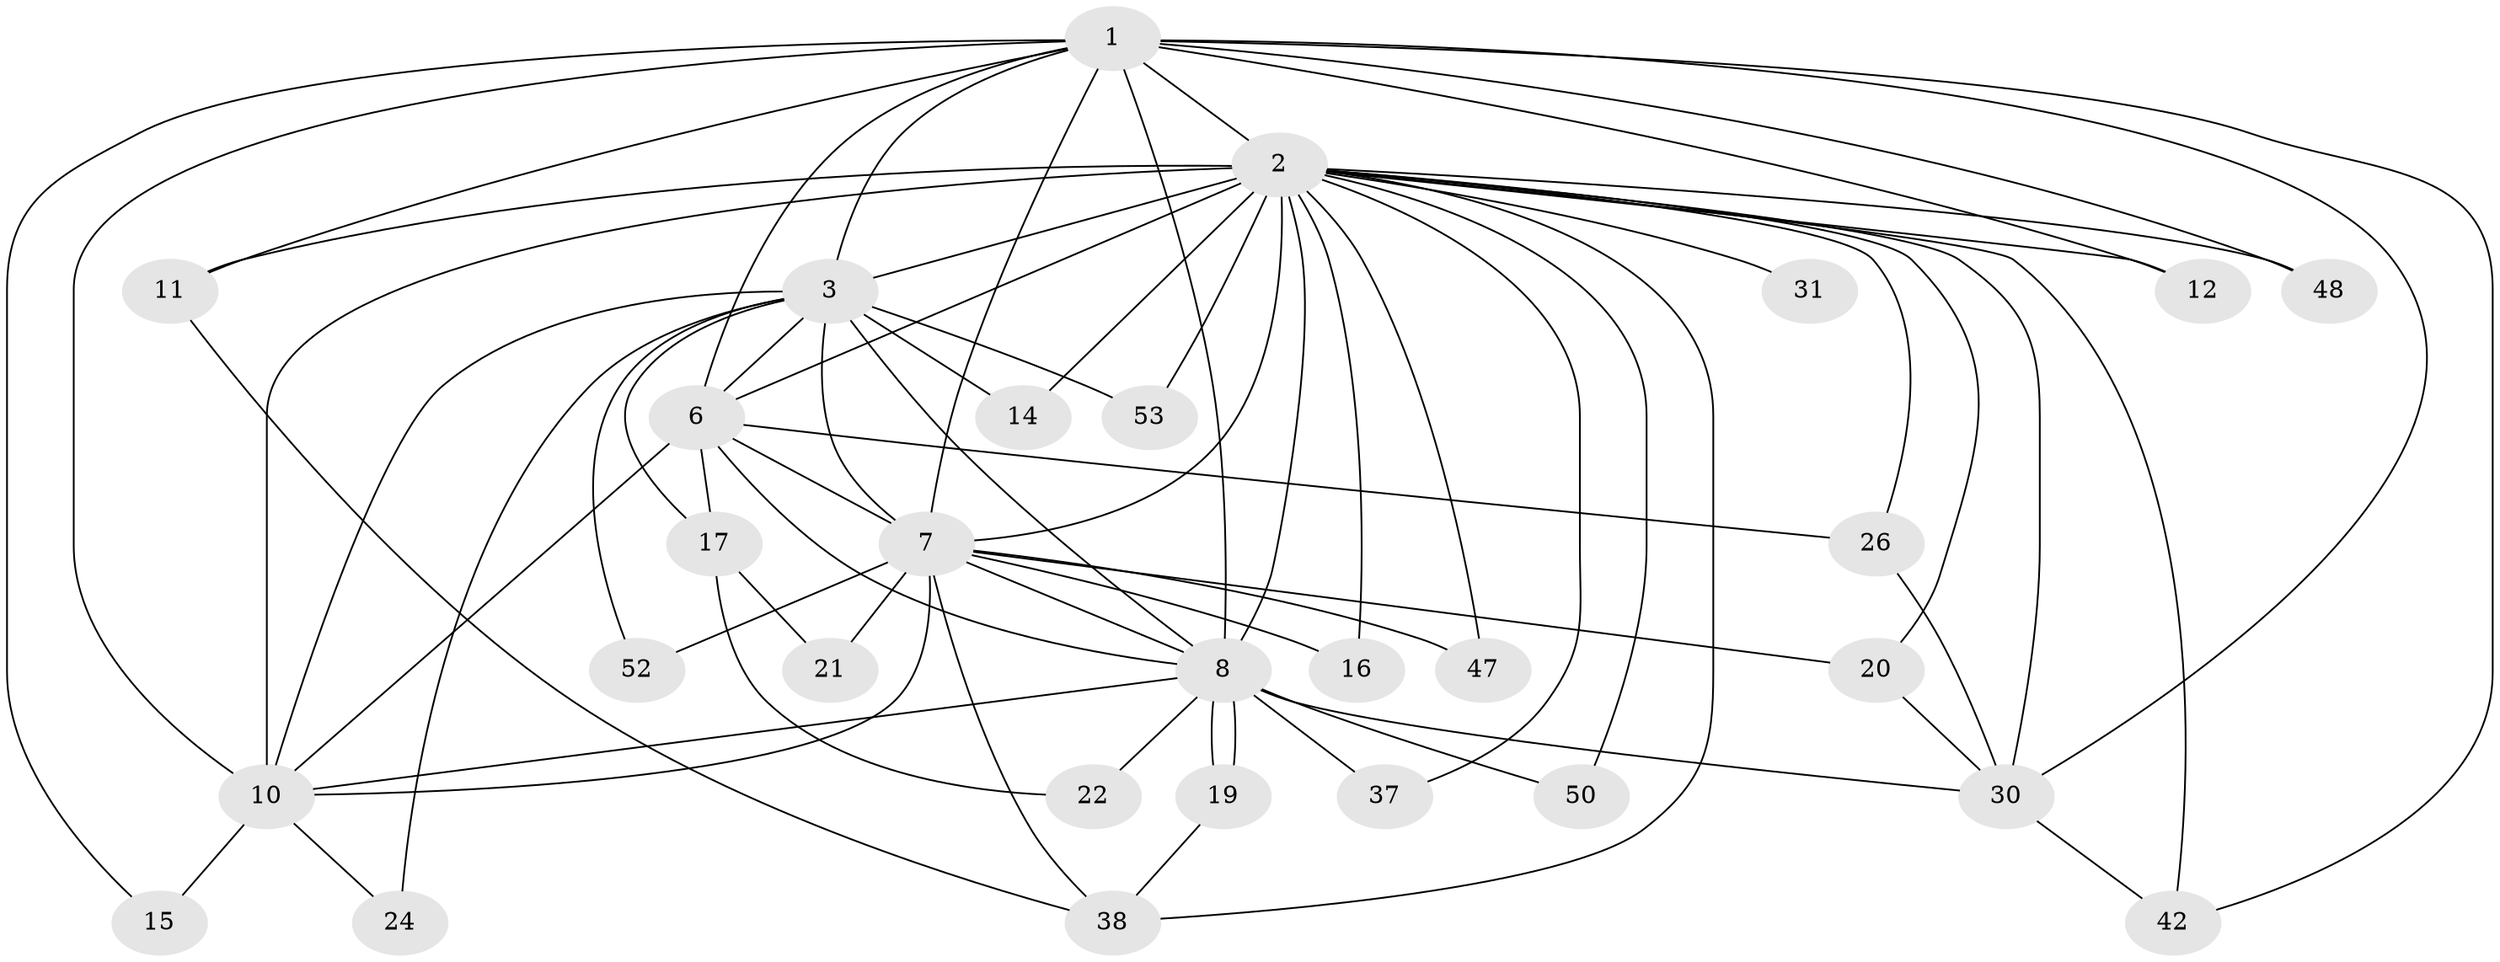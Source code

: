 // original degree distribution, {20: 0.034482758620689655, 12: 0.017241379310344827, 17: 0.05172413793103448, 15: 0.017241379310344827, 13: 0.034482758620689655, 16: 0.017241379310344827, 3: 0.2413793103448276, 2: 0.5172413793103449, 4: 0.034482758620689655, 7: 0.017241379310344827, 5: 0.017241379310344827}
// Generated by graph-tools (version 1.1) at 2025/13/03/09/25 04:13:58]
// undirected, 29 vertices, 70 edges
graph export_dot {
graph [start="1"]
  node [color=gray90,style=filled];
  1 [super="+45+23+41+32"];
  2 [super="+5+4"];
  3 [super="+25"];
  6 [super="+28"];
  7;
  8 [super="+29+18"];
  10;
  11;
  12 [super="+55"];
  14;
  15;
  16;
  17;
  19;
  20;
  21;
  22;
  24;
  26;
  30 [super="+43"];
  31;
  37;
  38 [super="+51+54"];
  42 [super="+46"];
  47;
  48;
  50;
  52 [super="+56"];
  53;
  1 -- 2 [weight=6];
  1 -- 3 [weight=3];
  1 -- 6;
  1 -- 7 [weight=2];
  1 -- 8 [weight=2];
  1 -- 10 [weight=2];
  1 -- 11;
  1 -- 12;
  1 -- 15;
  1 -- 42;
  1 -- 48;
  1 -- 30;
  2 -- 3 [weight=4];
  2 -- 6 [weight=5];
  2 -- 7 [weight=6];
  2 -- 8 [weight=4];
  2 -- 10 [weight=5];
  2 -- 14;
  2 -- 50;
  2 -- 11;
  2 -- 12 [weight=2];
  2 -- 16;
  2 -- 20;
  2 -- 26;
  2 -- 30;
  2 -- 31;
  2 -- 37;
  2 -- 42;
  2 -- 38;
  2 -- 47;
  2 -- 48;
  2 -- 53;
  3 -- 6;
  3 -- 7;
  3 -- 8 [weight=2];
  3 -- 10;
  3 -- 14;
  3 -- 17;
  3 -- 24;
  3 -- 52;
  3 -- 53;
  6 -- 7;
  6 -- 8 [weight=2];
  6 -- 10;
  6 -- 17;
  6 -- 26;
  7 -- 8 [weight=2];
  7 -- 10;
  7 -- 16;
  7 -- 20;
  7 -- 21;
  7 -- 47;
  7 -- 52 [weight=2];
  7 -- 38;
  8 -- 10;
  8 -- 19;
  8 -- 19;
  8 -- 22;
  8 -- 50;
  8 -- 37;
  8 -- 30;
  10 -- 15;
  10 -- 24;
  11 -- 38;
  17 -- 21;
  17 -- 22;
  19 -- 38;
  20 -- 30;
  26 -- 30;
  30 -- 42;
}
